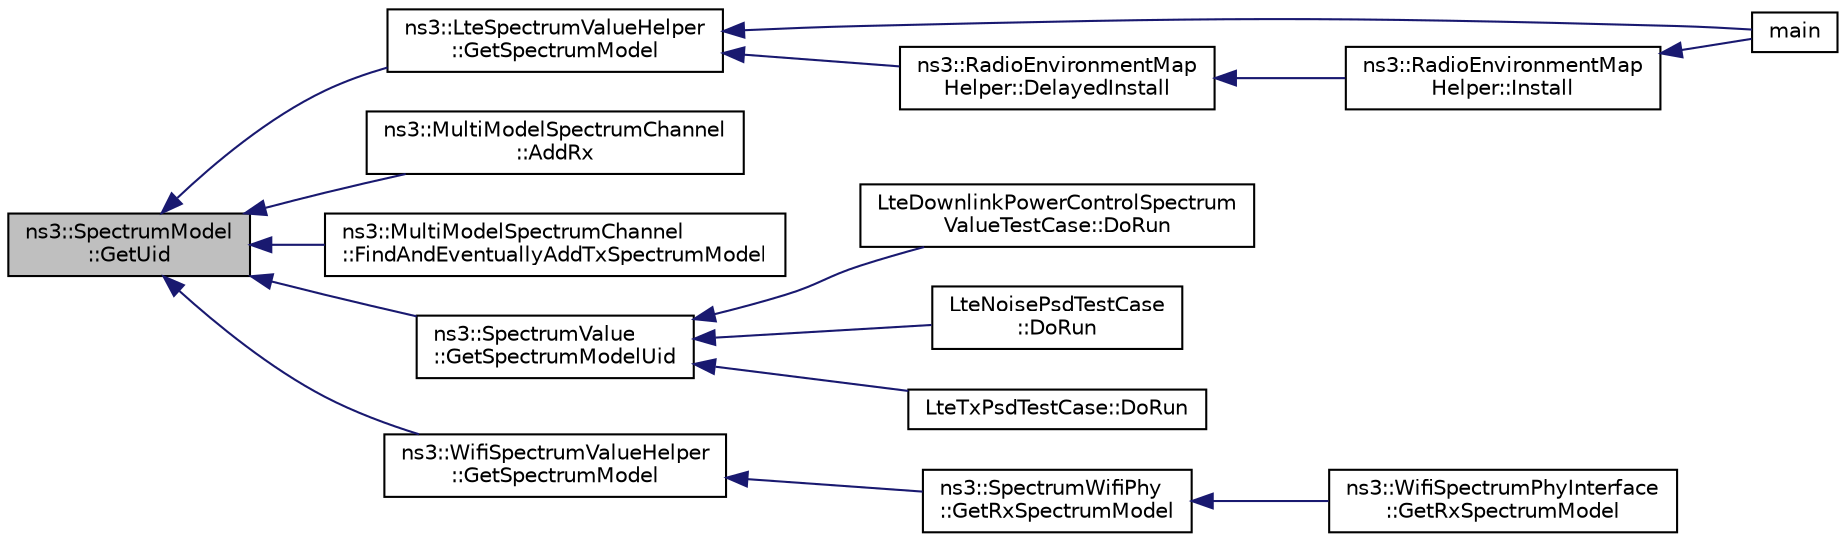 digraph "ns3::SpectrumModel::GetUid"
{
  edge [fontname="Helvetica",fontsize="10",labelfontname="Helvetica",labelfontsize="10"];
  node [fontname="Helvetica",fontsize="10",shape=record];
  rankdir="LR";
  Node1 [label="ns3::SpectrumModel\l::GetUid",height=0.2,width=0.4,color="black", fillcolor="grey75", style="filled", fontcolor="black"];
  Node1 -> Node2 [dir="back",color="midnightblue",fontsize="10",style="solid"];
  Node2 [label="ns3::LteSpectrumValueHelper\l::GetSpectrumModel",height=0.2,width=0.4,color="black", fillcolor="white", style="filled",URL="$d9/d35/classns3_1_1LteSpectrumValueHelper.html#a8b8e37e31ac9bcf4e3fa2d69ad931e0e"];
  Node2 -> Node3 [dir="back",color="midnightblue",fontsize="10",style="solid"];
  Node3 [label="main",height=0.2,width=0.4,color="black", fillcolor="white", style="filled",URL="$d9/d7b/lena-distributed-ffr_8cc.html#a0ddf1224851353fc92bfbff6f499fa97"];
  Node2 -> Node4 [dir="back",color="midnightblue",fontsize="10",style="solid"];
  Node4 [label="ns3::RadioEnvironmentMap\lHelper::DelayedInstall",height=0.2,width=0.4,color="black", fillcolor="white", style="filled",URL="$de/d0e/classns3_1_1RadioEnvironmentMapHelper.html#ab8591d08fcb179f5ba004d05feded580"];
  Node4 -> Node5 [dir="back",color="midnightblue",fontsize="10",style="solid"];
  Node5 [label="ns3::RadioEnvironmentMap\lHelper::Install",height=0.2,width=0.4,color="black", fillcolor="white", style="filled",URL="$de/d0e/classns3_1_1RadioEnvironmentMapHelper.html#a0b15c982ea80037f9409d73654b48548"];
  Node5 -> Node3 [dir="back",color="midnightblue",fontsize="10",style="solid"];
  Node1 -> Node6 [dir="back",color="midnightblue",fontsize="10",style="solid"];
  Node6 [label="ns3::MultiModelSpectrumChannel\l::AddRx",height=0.2,width=0.4,color="black", fillcolor="white", style="filled",URL="$d3/d89/classns3_1_1MultiModelSpectrumChannel.html#af365f7a37625876a9e476e6eb6376f7e",tooltip="Add a SpectrumPhy to a channel, so it can receive packets. "];
  Node1 -> Node7 [dir="back",color="midnightblue",fontsize="10",style="solid"];
  Node7 [label="ns3::MultiModelSpectrumChannel\l::FindAndEventuallyAddTxSpectrumModel",height=0.2,width=0.4,color="black", fillcolor="white", style="filled",URL="$d3/d89/classns3_1_1MultiModelSpectrumChannel.html#a6056692c09015bd3d81df0d536a804c5"];
  Node1 -> Node8 [dir="back",color="midnightblue",fontsize="10",style="solid"];
  Node8 [label="ns3::SpectrumValue\l::GetSpectrumModelUid",height=0.2,width=0.4,color="black", fillcolor="white", style="filled",URL="$d5/d6e/classns3_1_1SpectrumValue.html#a13ebad7a54b23f2b05c01e442c1e66fd"];
  Node8 -> Node9 [dir="back",color="midnightblue",fontsize="10",style="solid"];
  Node9 [label="LteDownlinkPowerControlSpectrum\lValueTestCase::DoRun",height=0.2,width=0.4,color="black", fillcolor="white", style="filled",URL="$de/d22/classLteDownlinkPowerControlSpectrumValueTestCase.html#a98845def4c4141cc1d6383d4392ec4b0",tooltip="Implementation to actually run this TestCase. "];
  Node8 -> Node10 [dir="back",color="midnightblue",fontsize="10",style="solid"];
  Node10 [label="LteNoisePsdTestCase\l::DoRun",height=0.2,width=0.4,color="black", fillcolor="white", style="filled",URL="$db/d0f/classLteNoisePsdTestCase.html#afd4f3bd932b952fda89423e7dee87d97",tooltip="Implementation to actually run this TestCase. "];
  Node8 -> Node11 [dir="back",color="midnightblue",fontsize="10",style="solid"];
  Node11 [label="LteTxPsdTestCase::DoRun",height=0.2,width=0.4,color="black", fillcolor="white", style="filled",URL="$d4/d26/classLteTxPsdTestCase.html#a6688f58cd64eae18385e906dd3734ef1",tooltip="Implementation to actually run this TestCase. "];
  Node1 -> Node12 [dir="back",color="midnightblue",fontsize="10",style="solid"];
  Node12 [label="ns3::WifiSpectrumValueHelper\l::GetSpectrumModel",height=0.2,width=0.4,color="black", fillcolor="white", style="filled",URL="$d9/d20/classns3_1_1WifiSpectrumValueHelper.html#a09b58fb2741ff1a78ae6d952ad08b1bb"];
  Node12 -> Node13 [dir="back",color="midnightblue",fontsize="10",style="solid"];
  Node13 [label="ns3::SpectrumWifiPhy\l::GetRxSpectrumModel",height=0.2,width=0.4,color="black", fillcolor="white", style="filled",URL="$d6/d39/classns3_1_1SpectrumWifiPhy.html#a97be1277207ea9f9361fb90a4d0e7e4f"];
  Node13 -> Node14 [dir="back",color="midnightblue",fontsize="10",style="solid"];
  Node14 [label="ns3::WifiSpectrumPhyInterface\l::GetRxSpectrumModel",height=0.2,width=0.4,color="black", fillcolor="white", style="filled",URL="$da/d0a/classns3_1_1WifiSpectrumPhyInterface.html#a45bee0a3d7ecd901b17bb5c0fd6abe34"];
}
